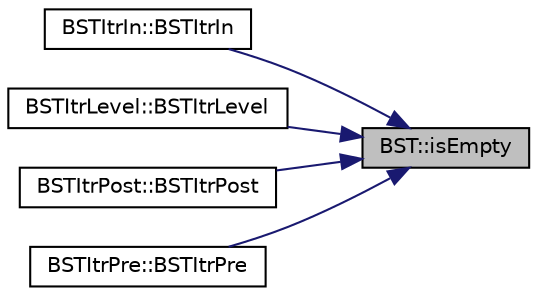 digraph "BST::isEmpty"
{
 // LATEX_PDF_SIZE
  edge [fontname="Helvetica",fontsize="10",labelfontname="Helvetica",labelfontsize="10"];
  node [fontname="Helvetica",fontsize="10",shape=record];
  rankdir="RL";
  Node1 [label="BST::isEmpty",height=0.2,width=0.4,color="black", fillcolor="grey75", style="filled", fontcolor="black",tooltip=" "];
  Node1 -> Node2 [dir="back",color="midnightblue",fontsize="10",style="solid",fontname="Helvetica"];
  Node2 [label="BSTItrIn::BSTItrIn",height=0.2,width=0.4,color="black", fillcolor="white", style="filled",URL="$class_b_s_t_itr_in.html#ac836e2f560fed9cc7ef8e5431a2836cc",tooltip=" "];
  Node1 -> Node3 [dir="back",color="midnightblue",fontsize="10",style="solid",fontname="Helvetica"];
  Node3 [label="BSTItrLevel::BSTItrLevel",height=0.2,width=0.4,color="black", fillcolor="white", style="filled",URL="$class_b_s_t_itr_level.html#a8fd5cdde93eb182c4cd5cf6b2c5efaeb",tooltip=" "];
  Node1 -> Node4 [dir="back",color="midnightblue",fontsize="10",style="solid",fontname="Helvetica"];
  Node4 [label="BSTItrPost::BSTItrPost",height=0.2,width=0.4,color="black", fillcolor="white", style="filled",URL="$class_b_s_t_itr_post.html#acf7e537dea01978f40c40909c55c56c2",tooltip=" "];
  Node1 -> Node5 [dir="back",color="midnightblue",fontsize="10",style="solid",fontname="Helvetica"];
  Node5 [label="BSTItrPre::BSTItrPre",height=0.2,width=0.4,color="black", fillcolor="white", style="filled",URL="$class_b_s_t_itr_pre.html#a11b1cd4e783f153b9c1b64ce2ec8077e",tooltip=" "];
}
